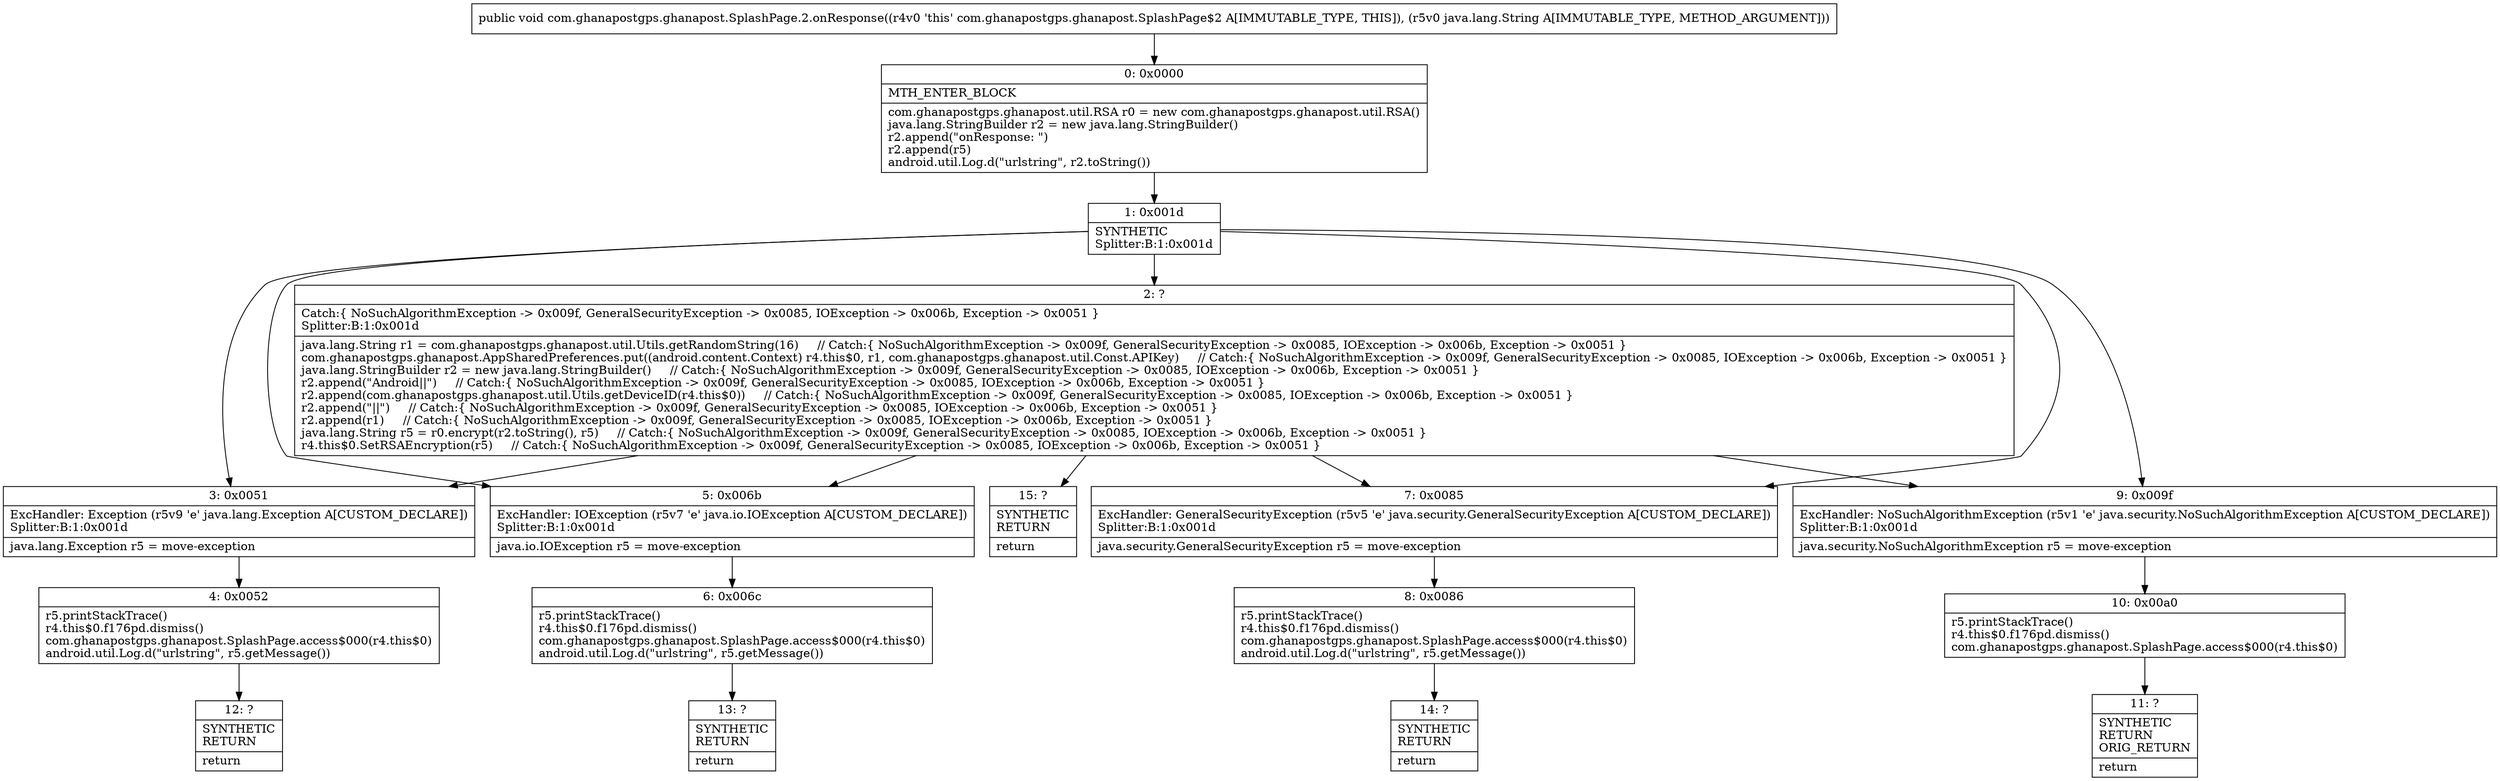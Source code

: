 digraph "CFG forcom.ghanapostgps.ghanapost.SplashPage.2.onResponse(Ljava\/lang\/String;)V" {
Node_0 [shape=record,label="{0\:\ 0x0000|MTH_ENTER_BLOCK\l|com.ghanapostgps.ghanapost.util.RSA r0 = new com.ghanapostgps.ghanapost.util.RSA()\ljava.lang.StringBuilder r2 = new java.lang.StringBuilder()\lr2.append(\"onResponse: \")\lr2.append(r5)\landroid.util.Log.d(\"urlstring\", r2.toString())\l}"];
Node_1 [shape=record,label="{1\:\ 0x001d|SYNTHETIC\lSplitter:B:1:0x001d\l}"];
Node_2 [shape=record,label="{2\:\ ?|Catch:\{ NoSuchAlgorithmException \-\> 0x009f, GeneralSecurityException \-\> 0x0085, IOException \-\> 0x006b, Exception \-\> 0x0051 \}\lSplitter:B:1:0x001d\l|java.lang.String r1 = com.ghanapostgps.ghanapost.util.Utils.getRandomString(16)     \/\/ Catch:\{ NoSuchAlgorithmException \-\> 0x009f, GeneralSecurityException \-\> 0x0085, IOException \-\> 0x006b, Exception \-\> 0x0051 \}\lcom.ghanapostgps.ghanapost.AppSharedPreferences.put((android.content.Context) r4.this$0, r1, com.ghanapostgps.ghanapost.util.Const.APIKey)     \/\/ Catch:\{ NoSuchAlgorithmException \-\> 0x009f, GeneralSecurityException \-\> 0x0085, IOException \-\> 0x006b, Exception \-\> 0x0051 \}\ljava.lang.StringBuilder r2 = new java.lang.StringBuilder()     \/\/ Catch:\{ NoSuchAlgorithmException \-\> 0x009f, GeneralSecurityException \-\> 0x0085, IOException \-\> 0x006b, Exception \-\> 0x0051 \}\lr2.append(\"Android\|\|\")     \/\/ Catch:\{ NoSuchAlgorithmException \-\> 0x009f, GeneralSecurityException \-\> 0x0085, IOException \-\> 0x006b, Exception \-\> 0x0051 \}\lr2.append(com.ghanapostgps.ghanapost.util.Utils.getDeviceID(r4.this$0))     \/\/ Catch:\{ NoSuchAlgorithmException \-\> 0x009f, GeneralSecurityException \-\> 0x0085, IOException \-\> 0x006b, Exception \-\> 0x0051 \}\lr2.append(\"\|\|\")     \/\/ Catch:\{ NoSuchAlgorithmException \-\> 0x009f, GeneralSecurityException \-\> 0x0085, IOException \-\> 0x006b, Exception \-\> 0x0051 \}\lr2.append(r1)     \/\/ Catch:\{ NoSuchAlgorithmException \-\> 0x009f, GeneralSecurityException \-\> 0x0085, IOException \-\> 0x006b, Exception \-\> 0x0051 \}\ljava.lang.String r5 = r0.encrypt(r2.toString(), r5)     \/\/ Catch:\{ NoSuchAlgorithmException \-\> 0x009f, GeneralSecurityException \-\> 0x0085, IOException \-\> 0x006b, Exception \-\> 0x0051 \}\lr4.this$0.SetRSAEncryption(r5)     \/\/ Catch:\{ NoSuchAlgorithmException \-\> 0x009f, GeneralSecurityException \-\> 0x0085, IOException \-\> 0x006b, Exception \-\> 0x0051 \}\l}"];
Node_3 [shape=record,label="{3\:\ 0x0051|ExcHandler: Exception (r5v9 'e' java.lang.Exception A[CUSTOM_DECLARE])\lSplitter:B:1:0x001d\l|java.lang.Exception r5 = move\-exception\l}"];
Node_4 [shape=record,label="{4\:\ 0x0052|r5.printStackTrace()\lr4.this$0.f176pd.dismiss()\lcom.ghanapostgps.ghanapost.SplashPage.access$000(r4.this$0)\landroid.util.Log.d(\"urlstring\", r5.getMessage())\l}"];
Node_5 [shape=record,label="{5\:\ 0x006b|ExcHandler: IOException (r5v7 'e' java.io.IOException A[CUSTOM_DECLARE])\lSplitter:B:1:0x001d\l|java.io.IOException r5 = move\-exception\l}"];
Node_6 [shape=record,label="{6\:\ 0x006c|r5.printStackTrace()\lr4.this$0.f176pd.dismiss()\lcom.ghanapostgps.ghanapost.SplashPage.access$000(r4.this$0)\landroid.util.Log.d(\"urlstring\", r5.getMessage())\l}"];
Node_7 [shape=record,label="{7\:\ 0x0085|ExcHandler: GeneralSecurityException (r5v5 'e' java.security.GeneralSecurityException A[CUSTOM_DECLARE])\lSplitter:B:1:0x001d\l|java.security.GeneralSecurityException r5 = move\-exception\l}"];
Node_8 [shape=record,label="{8\:\ 0x0086|r5.printStackTrace()\lr4.this$0.f176pd.dismiss()\lcom.ghanapostgps.ghanapost.SplashPage.access$000(r4.this$0)\landroid.util.Log.d(\"urlstring\", r5.getMessage())\l}"];
Node_9 [shape=record,label="{9\:\ 0x009f|ExcHandler: NoSuchAlgorithmException (r5v1 'e' java.security.NoSuchAlgorithmException A[CUSTOM_DECLARE])\lSplitter:B:1:0x001d\l|java.security.NoSuchAlgorithmException r5 = move\-exception\l}"];
Node_10 [shape=record,label="{10\:\ 0x00a0|r5.printStackTrace()\lr4.this$0.f176pd.dismiss()\lcom.ghanapostgps.ghanapost.SplashPage.access$000(r4.this$0)\l}"];
Node_11 [shape=record,label="{11\:\ ?|SYNTHETIC\lRETURN\lORIG_RETURN\l|return\l}"];
Node_12 [shape=record,label="{12\:\ ?|SYNTHETIC\lRETURN\l|return\l}"];
Node_13 [shape=record,label="{13\:\ ?|SYNTHETIC\lRETURN\l|return\l}"];
Node_14 [shape=record,label="{14\:\ ?|SYNTHETIC\lRETURN\l|return\l}"];
Node_15 [shape=record,label="{15\:\ ?|SYNTHETIC\lRETURN\l|return\l}"];
MethodNode[shape=record,label="{public void com.ghanapostgps.ghanapost.SplashPage.2.onResponse((r4v0 'this' com.ghanapostgps.ghanapost.SplashPage$2 A[IMMUTABLE_TYPE, THIS]), (r5v0 java.lang.String A[IMMUTABLE_TYPE, METHOD_ARGUMENT])) }"];
MethodNode -> Node_0;
Node_0 -> Node_1;
Node_1 -> Node_2;
Node_1 -> Node_9;
Node_1 -> Node_7;
Node_1 -> Node_5;
Node_1 -> Node_3;
Node_2 -> Node_9;
Node_2 -> Node_7;
Node_2 -> Node_5;
Node_2 -> Node_3;
Node_2 -> Node_15;
Node_3 -> Node_4;
Node_4 -> Node_12;
Node_5 -> Node_6;
Node_6 -> Node_13;
Node_7 -> Node_8;
Node_8 -> Node_14;
Node_9 -> Node_10;
Node_10 -> Node_11;
}

